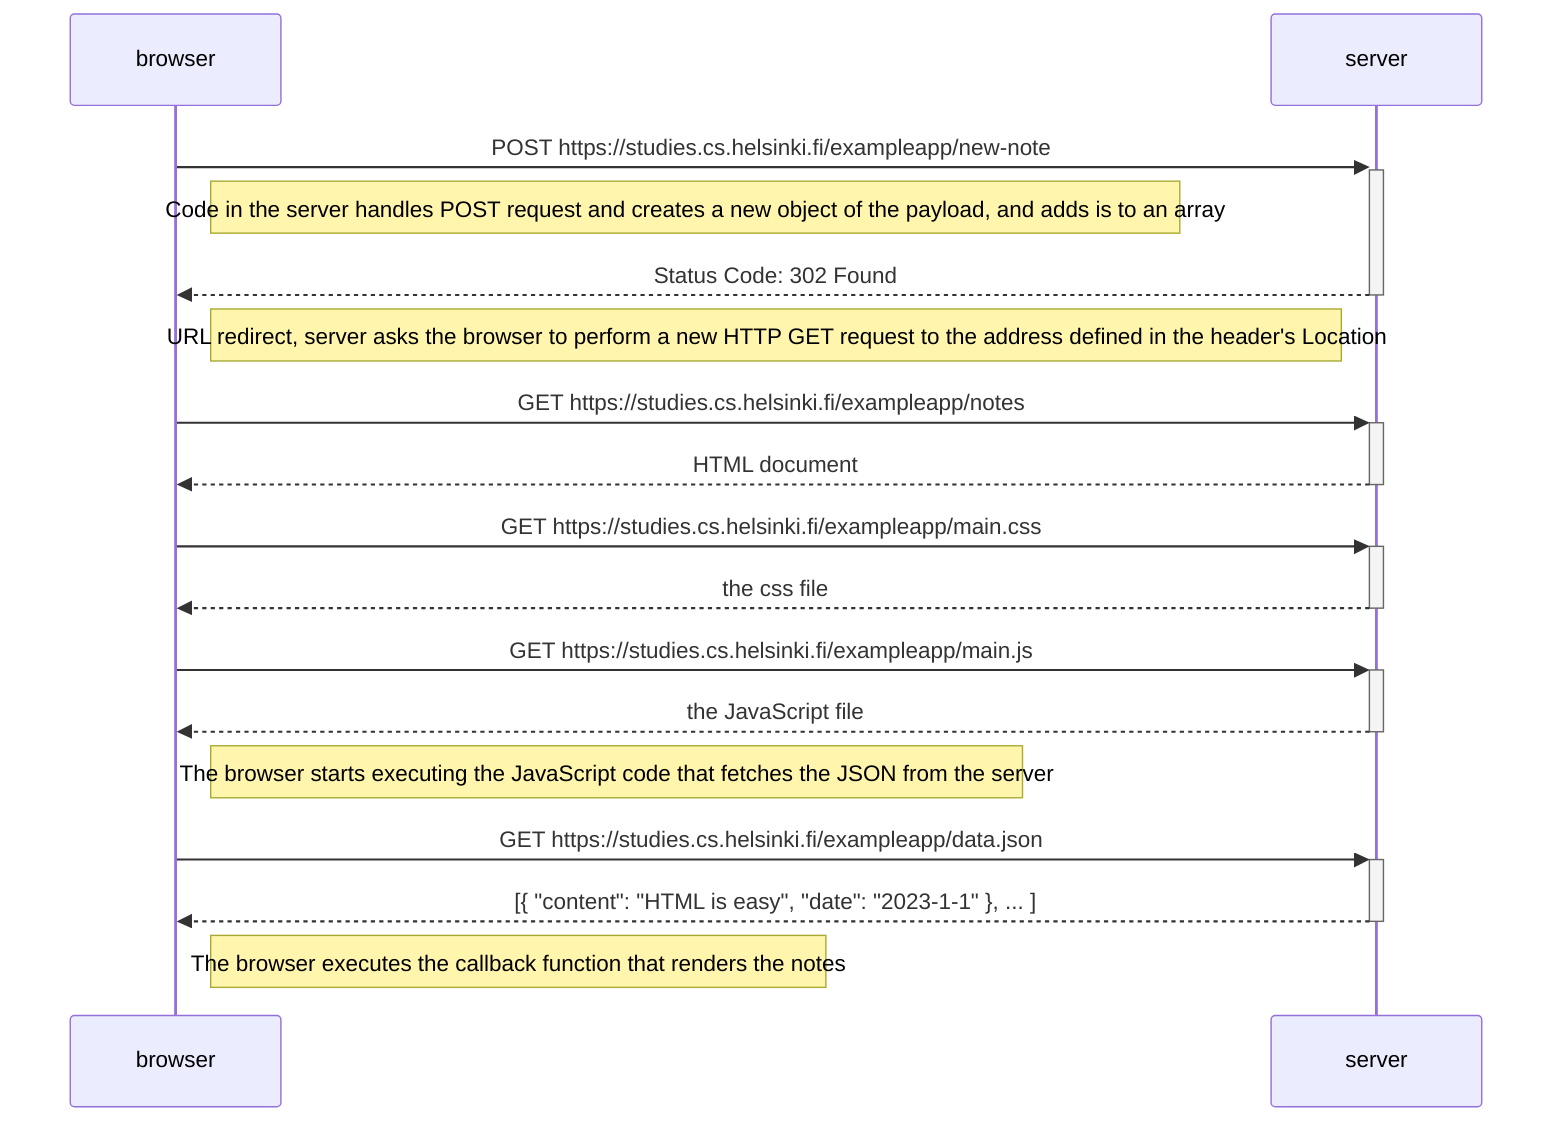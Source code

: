sequenceDiagram
  participant browser as browser
  participant server as server

  browser ->>+ server: POST https://studies.cs.helsinki.fi/exampleapp/new-note
  Note right of browser: Code in the server handles POST request and creates a new object of the payload, and adds is to an array
  server -->>- browser: Status Code: 302 Found
  Note right of browser: URL redirect, server asks the browser to perform a new HTTP GET request to the address defined in the header's Location
  browser ->>+ server: GET https://studies.cs.helsinki.fi/exampleapp/notes
  server -->>- browser: HTML document
  browser ->>+ server: GET https://studies.cs.helsinki.fi/exampleapp/main.css
  server -->>- browser: the css file
  browser ->>+ server: GET https://studies.cs.helsinki.fi/exampleapp/main.js
  server -->>- browser: the JavaScript file
  Note right of browser: The browser starts executing the JavaScript code that fetches the JSON from the server
  browser ->>+ server: GET https://studies.cs.helsinki.fi/exampleapp/data.json
  server -->>- browser: [{ "content": "HTML is easy", "date": "2023-1-1" }, ... ]
  Note right of browser: The browser executes the callback function that renders the notes